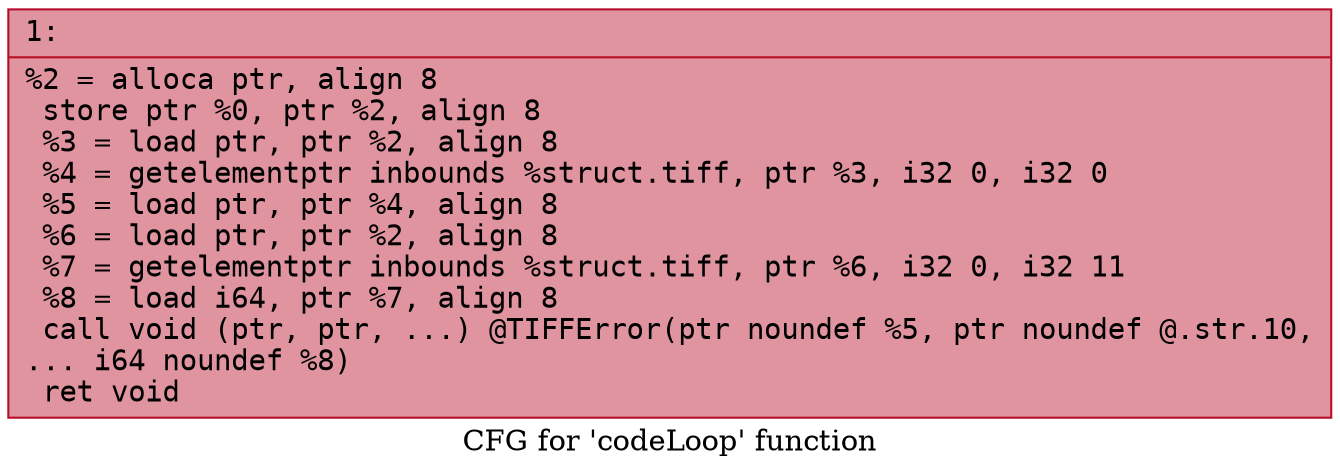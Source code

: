 digraph "CFG for 'codeLoop' function" {
	label="CFG for 'codeLoop' function";

	Node0x600001cf2440 [shape=record,color="#b70d28ff", style=filled, fillcolor="#b70d2870" fontname="Courier",label="{1:\l|  %2 = alloca ptr, align 8\l  store ptr %0, ptr %2, align 8\l  %3 = load ptr, ptr %2, align 8\l  %4 = getelementptr inbounds %struct.tiff, ptr %3, i32 0, i32 0\l  %5 = load ptr, ptr %4, align 8\l  %6 = load ptr, ptr %2, align 8\l  %7 = getelementptr inbounds %struct.tiff, ptr %6, i32 0, i32 11\l  %8 = load i64, ptr %7, align 8\l  call void (ptr, ptr, ...) @TIFFError(ptr noundef %5, ptr noundef @.str.10,\l... i64 noundef %8)\l  ret void\l}"];
}
